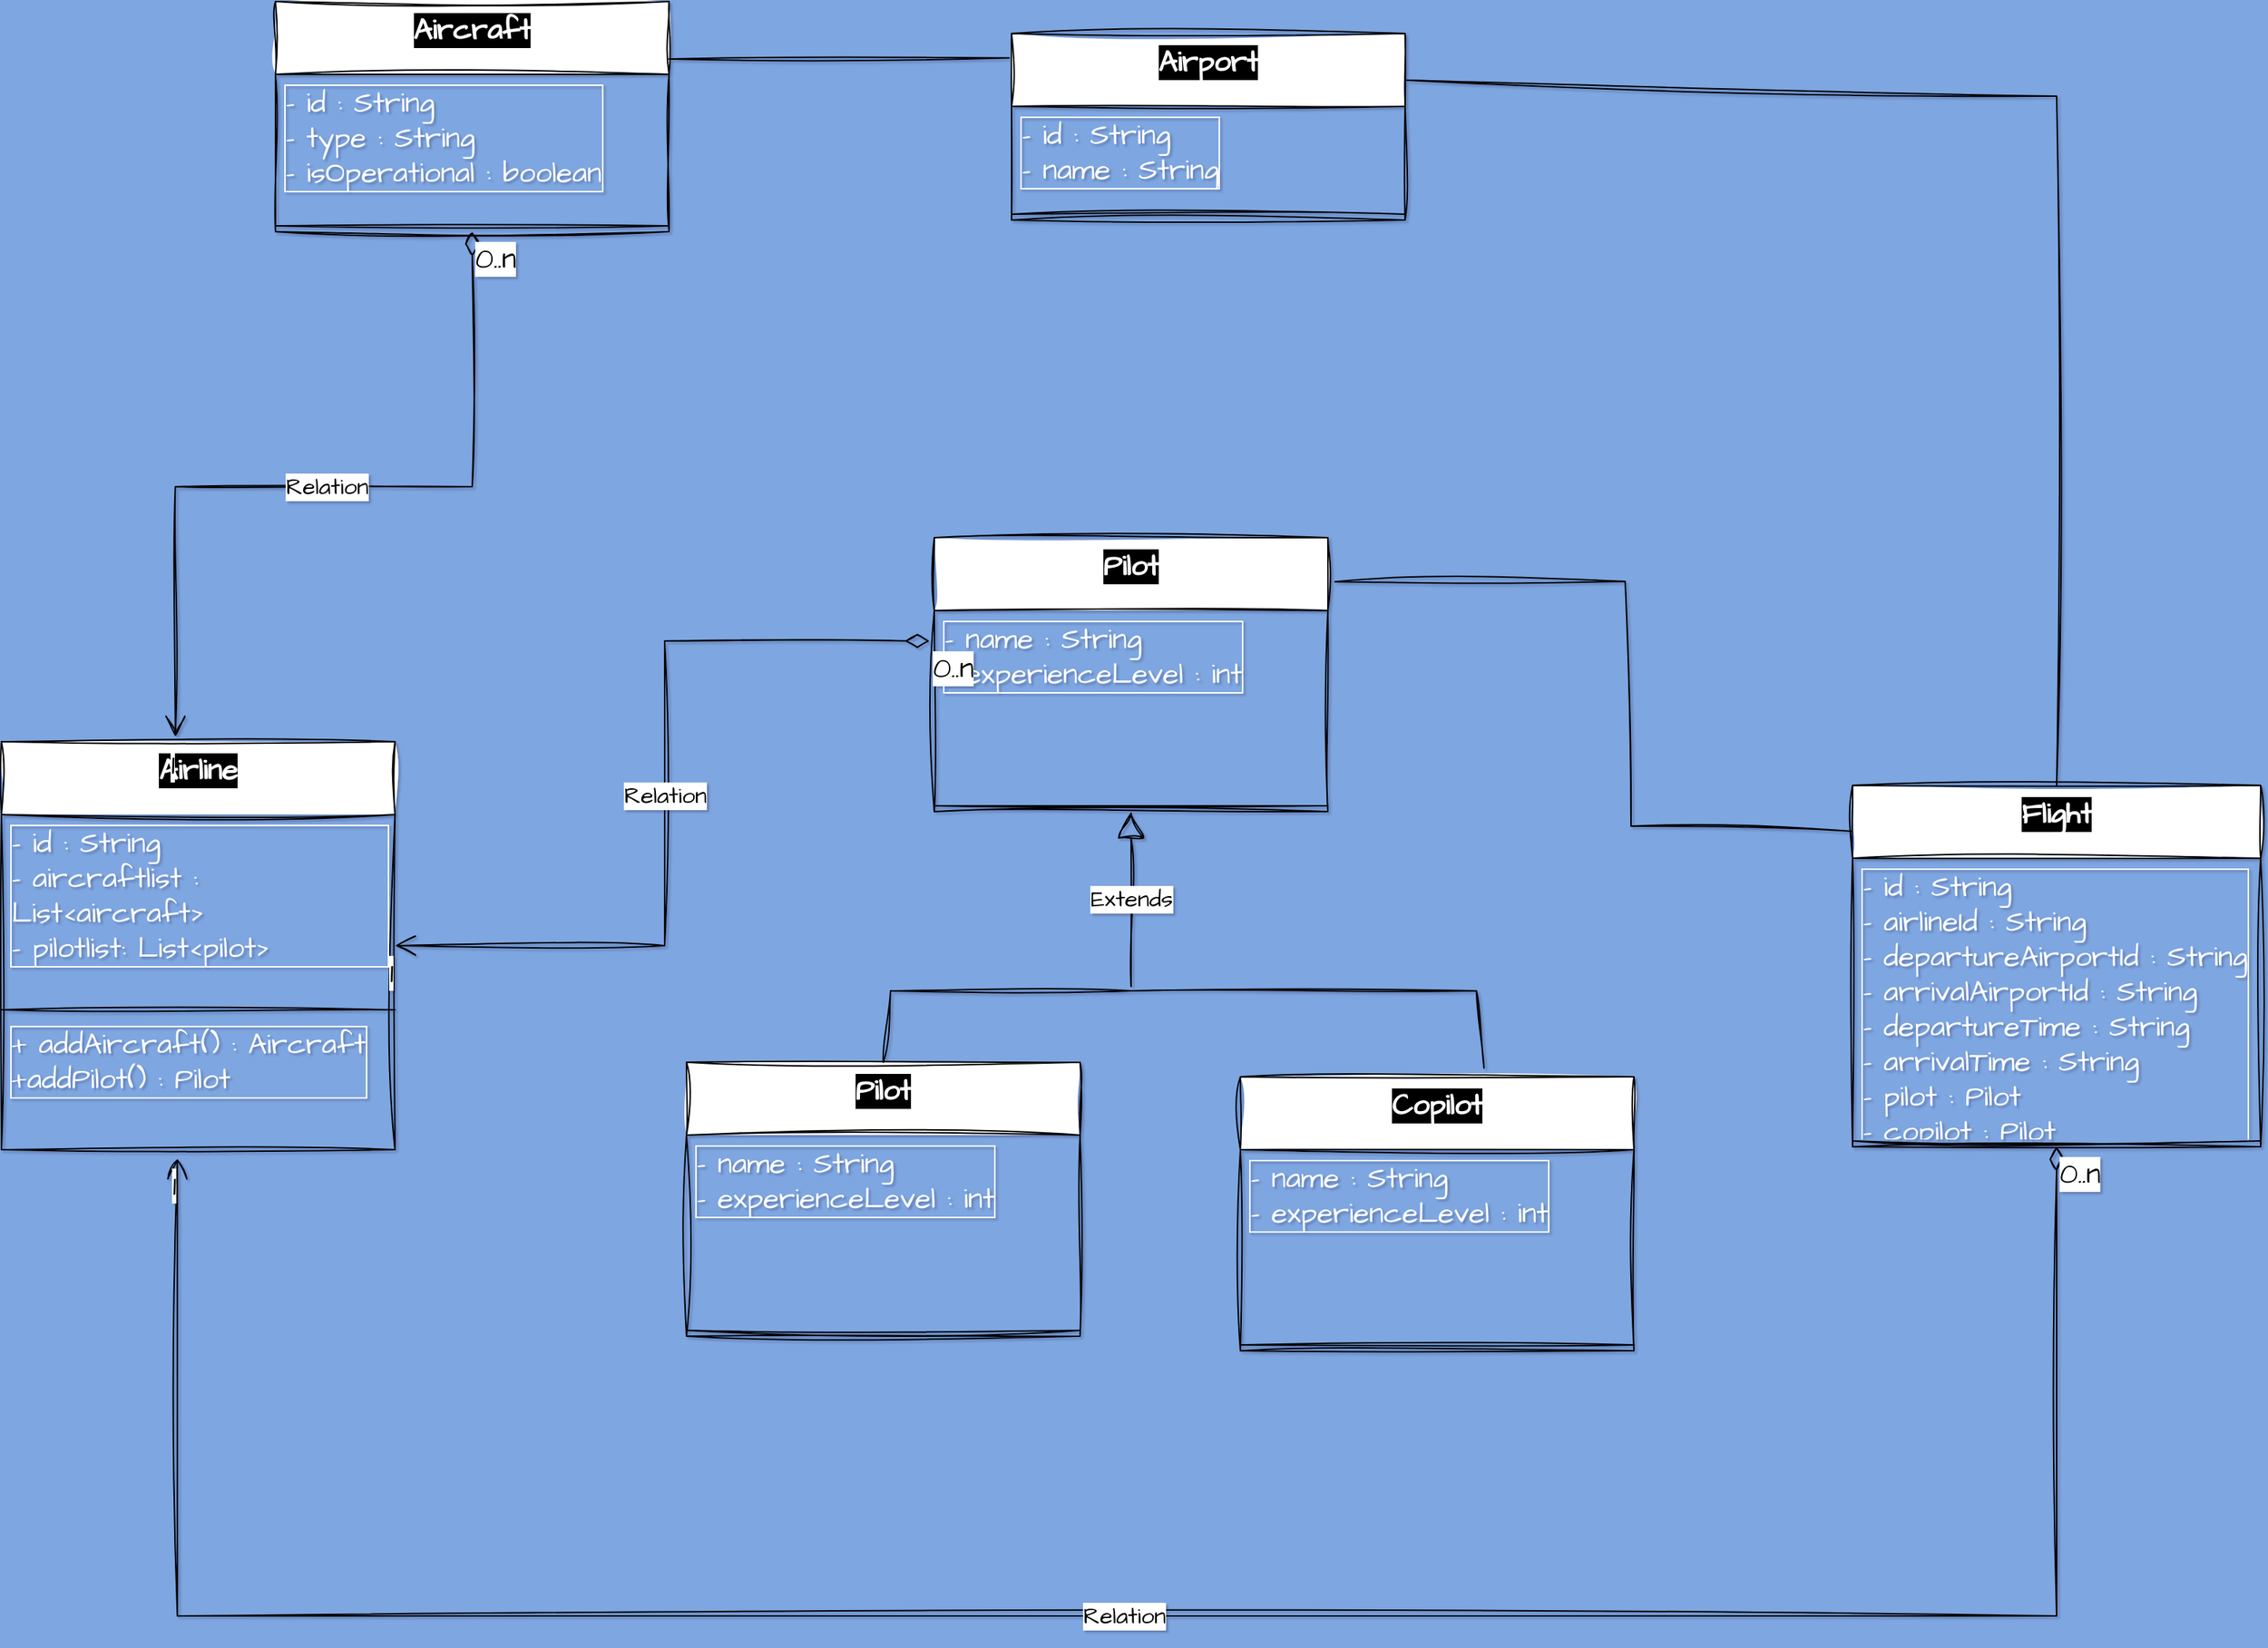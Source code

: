 <mxfile version="21.2.8" type="device">
  <diagram name="Sayfa -1" id="S1jp6GEJ8gERdX0GysWk">
    <mxGraphModel dx="1909" dy="3064" grid="0" gridSize="10" guides="1" tooltips="1" connect="1" arrows="1" fold="1" page="1" pageScale="1" pageWidth="1200" pageHeight="1920" background="#7EA6E0" math="0" shadow="1">
      <root>
        <mxCell id="0" />
        <mxCell id="1" parent="0" />
        <mxCell id="8kLscawymL-RXYPnIVef-6" value="Aircraft" style="swimlane;fontStyle=1;align=center;verticalAlign=top;childLayout=stackLayout;horizontal=1;startSize=50;horizontalStack=0;resizeParent=1;resizeParentMax=0;resizeLast=0;collapsible=1;marginBottom=0;whiteSpace=wrap;html=1;sketch=1;hachureGap=4;jiggle=2;curveFitting=1;fontFamily=Architects Daughter;fontSource=https%3A%2F%2Ffonts.googleapis.com%2Fcss%3Ffamily%3DArchitects%2BDaughter;fontSize=20;labelBackgroundColor=#000000;labelBorderColor=#FFFFFF;fontColor=#FFFFFF;" parent="1" vertex="1">
          <mxGeometry x="548" y="-118" width="270" height="158" as="geometry" />
        </mxCell>
        <mxCell id="8kLscawymL-RXYPnIVef-7" value="- id : String&lt;br&gt;- type : String&lt;br&gt;- isOperational : boolean" style="text;strokeColor=none;fillColor=none;align=left;verticalAlign=top;spacingLeft=4;spacingRight=4;overflow=hidden;rotatable=0;points=[[0,0.5],[1,0.5]];portConstraint=eastwest;whiteSpace=wrap;html=1;fontSize=20;fontFamily=Architects Daughter;fontColor=#FFFFFF;labelBackgroundColor=none;labelBorderColor=#FFFFFF;" parent="8kLscawymL-RXYPnIVef-6" vertex="1">
          <mxGeometry y="50" width="270" height="100" as="geometry" />
        </mxCell>
        <mxCell id="8kLscawymL-RXYPnIVef-8" value="" style="line;strokeWidth=1;fillColor=none;align=left;verticalAlign=middle;spacingTop=-1;spacingLeft=3;spacingRight=3;rotatable=0;labelPosition=right;points=[];portConstraint=eastwest;strokeColor=inherit;sketch=1;hachureGap=4;jiggle=2;curveFitting=1;fontFamily=Architects Daughter;fontSource=https%3A%2F%2Ffonts.googleapis.com%2Fcss%3Ffamily%3DArchitects%2BDaughter;fontSize=20;" parent="8kLscawymL-RXYPnIVef-6" vertex="1">
          <mxGeometry y="150" width="270" height="8" as="geometry" />
        </mxCell>
        <mxCell id="ttVohJ3sX3taEVBYRChx-1" value="Airline" style="swimlane;fontStyle=1;align=center;verticalAlign=top;childLayout=stackLayout;horizontal=1;startSize=50;horizontalStack=0;resizeParent=1;resizeParentMax=0;resizeLast=0;collapsible=1;marginBottom=0;whiteSpace=wrap;html=1;sketch=1;hachureGap=4;jiggle=2;curveFitting=1;fontFamily=Architects Daughter;fontSource=https%3A%2F%2Ffonts.googleapis.com%2Fcss%3Ffamily%3DArchitects%2BDaughter;fontSize=20;labelBackgroundColor=#000000;labelBorderColor=#FFFFFF;fontColor=#FFFFFF;" vertex="1" parent="1">
          <mxGeometry x="360" y="390" width="270" height="280" as="geometry" />
        </mxCell>
        <mxCell id="ttVohJ3sX3taEVBYRChx-2" value="- id : String&lt;br&gt;- aircraftlist : List&amp;lt;aircraft&amp;gt;&lt;br&gt;- pilotlist: List&amp;lt;pilot&amp;gt;" style="text;strokeColor=none;fillColor=none;align=left;verticalAlign=top;spacingLeft=4;spacingRight=4;overflow=hidden;rotatable=0;points=[[0,0.5],[1,0.5]];portConstraint=eastwest;whiteSpace=wrap;html=1;fontSize=20;fontFamily=Architects Daughter;fontColor=#FFFFFF;labelBackgroundColor=none;labelBorderColor=#FFFFFF;" vertex="1" parent="ttVohJ3sX3taEVBYRChx-1">
          <mxGeometry y="50" width="270" height="130" as="geometry" />
        </mxCell>
        <mxCell id="ttVohJ3sX3taEVBYRChx-3" value="" style="line;strokeWidth=1;fillColor=none;align=left;verticalAlign=middle;spacingTop=-1;spacingLeft=3;spacingRight=3;rotatable=0;labelPosition=right;points=[];portConstraint=eastwest;strokeColor=inherit;sketch=1;hachureGap=4;jiggle=2;curveFitting=1;fontFamily=Architects Daughter;fontSource=https%3A%2F%2Ffonts.googleapis.com%2Fcss%3Ffamily%3DArchitects%2BDaughter;fontSize=20;" vertex="1" parent="ttVohJ3sX3taEVBYRChx-1">
          <mxGeometry y="180" width="270" height="8" as="geometry" />
        </mxCell>
        <mxCell id="ttVohJ3sX3taEVBYRChx-4" value="+ addAircraft() : Aircraft&lt;br&gt;+addPilot() : Pilot" style="text;strokeColor=none;fillColor=none;align=left;verticalAlign=top;spacingLeft=4;spacingRight=4;overflow=hidden;rotatable=0;points=[[0,0.5],[1,0.5]];portConstraint=eastwest;whiteSpace=wrap;html=1;fontSize=20;fontFamily=Architects Daughter;fontColor=#FFFFFF;labelBorderColor=#FFFFFF;" vertex="1" parent="ttVohJ3sX3taEVBYRChx-1">
          <mxGeometry y="188" width="270" height="92" as="geometry" />
        </mxCell>
        <mxCell id="ttVohJ3sX3taEVBYRChx-5" value="Airport" style="swimlane;fontStyle=1;align=center;verticalAlign=top;childLayout=stackLayout;horizontal=1;startSize=50;horizontalStack=0;resizeParent=1;resizeParentMax=0;resizeLast=0;collapsible=1;marginBottom=0;whiteSpace=wrap;html=1;sketch=1;hachureGap=4;jiggle=2;curveFitting=1;fontFamily=Architects Daughter;fontSource=https%3A%2F%2Ffonts.googleapis.com%2Fcss%3Ffamily%3DArchitects%2BDaughter;fontSize=20;labelBackgroundColor=#000000;labelBorderColor=#FFFFFF;fontColor=#FFFFFF;" vertex="1" parent="1">
          <mxGeometry x="1053" y="-96" width="270" height="128" as="geometry" />
        </mxCell>
        <mxCell id="ttVohJ3sX3taEVBYRChx-6" value="- id : String&amp;nbsp;&lt;br&gt;- name : String" style="text;strokeColor=none;fillColor=none;align=left;verticalAlign=top;spacingLeft=4;spacingRight=4;overflow=hidden;rotatable=0;points=[[0,0.5],[1,0.5]];portConstraint=eastwest;whiteSpace=wrap;html=1;fontSize=20;fontFamily=Architects Daughter;fontColor=#FFFFFF;labelBackgroundColor=none;labelBorderColor=#FFFFFF;" vertex="1" parent="ttVohJ3sX3taEVBYRChx-5">
          <mxGeometry y="50" width="270" height="70" as="geometry" />
        </mxCell>
        <mxCell id="ttVohJ3sX3taEVBYRChx-7" value="" style="line;strokeWidth=1;fillColor=none;align=left;verticalAlign=middle;spacingTop=-1;spacingLeft=3;spacingRight=3;rotatable=0;labelPosition=right;points=[];portConstraint=eastwest;strokeColor=inherit;sketch=1;hachureGap=4;jiggle=2;curveFitting=1;fontFamily=Architects Daughter;fontSource=https%3A%2F%2Ffonts.googleapis.com%2Fcss%3Ffamily%3DArchitects%2BDaughter;fontSize=20;" vertex="1" parent="ttVohJ3sX3taEVBYRChx-5">
          <mxGeometry y="120" width="270" height="8" as="geometry" />
        </mxCell>
        <mxCell id="ttVohJ3sX3taEVBYRChx-9" value="Flight" style="swimlane;fontStyle=1;align=center;verticalAlign=top;childLayout=stackLayout;horizontal=1;startSize=50;horizontalStack=0;resizeParent=1;resizeParentMax=0;resizeLast=0;collapsible=1;marginBottom=0;whiteSpace=wrap;html=1;sketch=1;hachureGap=4;jiggle=2;curveFitting=1;fontFamily=Architects Daughter;fontSource=https%3A%2F%2Ffonts.googleapis.com%2Fcss%3Ffamily%3DArchitects%2BDaughter;fontSize=20;labelBackgroundColor=#000000;labelBorderColor=#FFFFFF;fontColor=#FFFFFF;" vertex="1" parent="1">
          <mxGeometry x="1630" y="420" width="280" height="248" as="geometry" />
        </mxCell>
        <mxCell id="ttVohJ3sX3taEVBYRChx-10" value="- id : String&lt;br&gt;- airlineId : String&lt;br&gt;- departureAirportId : String&lt;br&gt;- arrivalAirportId : String&lt;br&gt;- departureTime : String&lt;br&gt;- arrivalTime : String&lt;br&gt;- pilot : Pilot&lt;br&gt;- copilot : Pilot" style="text;strokeColor=none;fillColor=none;align=left;verticalAlign=top;spacingLeft=4;spacingRight=4;overflow=hidden;rotatable=0;points=[[0,0.5],[1,0.5]];portConstraint=eastwest;whiteSpace=wrap;html=1;fontSize=20;fontFamily=Architects Daughter;fontColor=#FFFFFF;labelBackgroundColor=none;labelBorderColor=#FFFFFF;" vertex="1" parent="ttVohJ3sX3taEVBYRChx-9">
          <mxGeometry y="50" width="280" height="190" as="geometry" />
        </mxCell>
        <mxCell id="ttVohJ3sX3taEVBYRChx-11" value="" style="line;strokeWidth=1;fillColor=none;align=left;verticalAlign=middle;spacingTop=-1;spacingLeft=3;spacingRight=3;rotatable=0;labelPosition=right;points=[];portConstraint=eastwest;strokeColor=inherit;sketch=1;hachureGap=4;jiggle=2;curveFitting=1;fontFamily=Architects Daughter;fontSource=https%3A%2F%2Ffonts.googleapis.com%2Fcss%3Ffamily%3DArchitects%2BDaughter;fontSize=20;" vertex="1" parent="ttVohJ3sX3taEVBYRChx-9">
          <mxGeometry y="240" width="280" height="8" as="geometry" />
        </mxCell>
        <mxCell id="ttVohJ3sX3taEVBYRChx-13" value="Pilot" style="swimlane;fontStyle=1;align=center;verticalAlign=top;childLayout=stackLayout;horizontal=1;startSize=50;horizontalStack=0;resizeParent=1;resizeParentMax=0;resizeLast=0;collapsible=1;marginBottom=0;whiteSpace=wrap;html=1;sketch=1;hachureGap=4;jiggle=2;curveFitting=1;fontFamily=Architects Daughter;fontSource=https%3A%2F%2Ffonts.googleapis.com%2Fcss%3Ffamily%3DArchitects%2BDaughter;fontSize=20;labelBackgroundColor=#000000;labelBorderColor=#FFFFFF;fontColor=#FFFFFF;" vertex="1" parent="1">
          <mxGeometry x="1000" y="250" width="270" height="188" as="geometry" />
        </mxCell>
        <mxCell id="ttVohJ3sX3taEVBYRChx-14" value="- name : String&amp;nbsp;&lt;br&gt;- experienceLevel : int" style="text;strokeColor=none;fillColor=none;align=left;verticalAlign=top;spacingLeft=4;spacingRight=4;overflow=hidden;rotatable=0;points=[[0,0.5],[1,0.5]];portConstraint=eastwest;whiteSpace=wrap;html=1;fontSize=20;fontFamily=Architects Daughter;fontColor=#FFFFFF;labelBackgroundColor=none;labelBorderColor=#FFFFFF;" vertex="1" parent="ttVohJ3sX3taEVBYRChx-13">
          <mxGeometry y="50" width="270" height="130" as="geometry" />
        </mxCell>
        <mxCell id="ttVohJ3sX3taEVBYRChx-15" value="" style="line;strokeWidth=1;fillColor=none;align=left;verticalAlign=middle;spacingTop=-1;spacingLeft=3;spacingRight=3;rotatable=0;labelPosition=right;points=[];portConstraint=eastwest;strokeColor=inherit;sketch=1;hachureGap=4;jiggle=2;curveFitting=1;fontFamily=Architects Daughter;fontSource=https%3A%2F%2Ffonts.googleapis.com%2Fcss%3Ffamily%3DArchitects%2BDaughter;fontSize=20;" vertex="1" parent="ttVohJ3sX3taEVBYRChx-13">
          <mxGeometry y="180" width="270" height="8" as="geometry" />
        </mxCell>
        <mxCell id="ttVohJ3sX3taEVBYRChx-17" value="Pilot" style="swimlane;fontStyle=1;align=center;verticalAlign=top;childLayout=stackLayout;horizontal=1;startSize=50;horizontalStack=0;resizeParent=1;resizeParentMax=0;resizeLast=0;collapsible=1;marginBottom=0;whiteSpace=wrap;html=1;sketch=1;hachureGap=4;jiggle=2;curveFitting=1;fontFamily=Architects Daughter;fontSource=https%3A%2F%2Ffonts.googleapis.com%2Fcss%3Ffamily%3DArchitects%2BDaughter;fontSize=20;labelBackgroundColor=#000000;labelBorderColor=#FFFFFF;fontColor=#FFFFFF;" vertex="1" parent="1">
          <mxGeometry x="830" y="610" width="270" height="188" as="geometry" />
        </mxCell>
        <mxCell id="ttVohJ3sX3taEVBYRChx-18" value="- name : String&amp;nbsp;&lt;br&gt;- experienceLevel : int" style="text;strokeColor=none;fillColor=none;align=left;verticalAlign=top;spacingLeft=4;spacingRight=4;overflow=hidden;rotatable=0;points=[[0,0.5],[1,0.5]];portConstraint=eastwest;whiteSpace=wrap;html=1;fontSize=20;fontFamily=Architects Daughter;fontColor=#FFFFFF;labelBackgroundColor=none;labelBorderColor=#FFFFFF;" vertex="1" parent="ttVohJ3sX3taEVBYRChx-17">
          <mxGeometry y="50" width="270" height="130" as="geometry" />
        </mxCell>
        <mxCell id="ttVohJ3sX3taEVBYRChx-19" value="" style="line;strokeWidth=1;fillColor=none;align=left;verticalAlign=middle;spacingTop=-1;spacingLeft=3;spacingRight=3;rotatable=0;labelPosition=right;points=[];portConstraint=eastwest;strokeColor=inherit;sketch=1;hachureGap=4;jiggle=2;curveFitting=1;fontFamily=Architects Daughter;fontSource=https%3A%2F%2Ffonts.googleapis.com%2Fcss%3Ffamily%3DArchitects%2BDaughter;fontSize=20;" vertex="1" parent="ttVohJ3sX3taEVBYRChx-17">
          <mxGeometry y="180" width="270" height="8" as="geometry" />
        </mxCell>
        <mxCell id="ttVohJ3sX3taEVBYRChx-20" value="Copilot" style="swimlane;fontStyle=1;align=center;verticalAlign=top;childLayout=stackLayout;horizontal=1;startSize=50;horizontalStack=0;resizeParent=1;resizeParentMax=0;resizeLast=0;collapsible=1;marginBottom=0;whiteSpace=wrap;html=1;sketch=1;hachureGap=4;jiggle=2;curveFitting=1;fontFamily=Architects Daughter;fontSource=https%3A%2F%2Ffonts.googleapis.com%2Fcss%3Ffamily%3DArchitects%2BDaughter;fontSize=20;labelBackgroundColor=#000000;labelBorderColor=#FFFFFF;fontColor=#FFFFFF;" vertex="1" parent="1">
          <mxGeometry x="1210" y="620" width="270" height="188" as="geometry" />
        </mxCell>
        <mxCell id="ttVohJ3sX3taEVBYRChx-21" value="- name : String&amp;nbsp;&lt;br&gt;- experienceLevel : int" style="text;strokeColor=none;fillColor=none;align=left;verticalAlign=top;spacingLeft=4;spacingRight=4;overflow=hidden;rotatable=0;points=[[0,0.5],[1,0.5]];portConstraint=eastwest;whiteSpace=wrap;html=1;fontSize=20;fontFamily=Architects Daughter;fontColor=#FFFFFF;labelBackgroundColor=none;labelBorderColor=#FFFFFF;" vertex="1" parent="ttVohJ3sX3taEVBYRChx-20">
          <mxGeometry y="50" width="270" height="130" as="geometry" />
        </mxCell>
        <mxCell id="ttVohJ3sX3taEVBYRChx-22" value="" style="line;strokeWidth=1;fillColor=none;align=left;verticalAlign=middle;spacingTop=-1;spacingLeft=3;spacingRight=3;rotatable=0;labelPosition=right;points=[];portConstraint=eastwest;strokeColor=inherit;sketch=1;hachureGap=4;jiggle=2;curveFitting=1;fontFamily=Architects Daughter;fontSource=https%3A%2F%2Ffonts.googleapis.com%2Fcss%3Ffamily%3DArchitects%2BDaughter;fontSize=20;" vertex="1" parent="ttVohJ3sX3taEVBYRChx-20">
          <mxGeometry y="180" width="270" height="8" as="geometry" />
        </mxCell>
        <mxCell id="ttVohJ3sX3taEVBYRChx-24" value="Relation" style="endArrow=open;html=1;endSize=12;startArrow=diamondThin;startSize=14;startFill=0;edgeStyle=orthogonalEdgeStyle;rounded=0;sketch=1;hachureGap=4;jiggle=2;curveFitting=1;fontFamily=Architects Daughter;fontSource=https%3A%2F%2Ffonts.googleapis.com%2Fcss%3Ffamily%3DArchitects%2BDaughter;fontSize=16;exitX=-0.012;exitY=0.161;exitDx=0;exitDy=0;exitPerimeter=0;" edge="1" parent="1" source="ttVohJ3sX3taEVBYRChx-14" target="ttVohJ3sX3taEVBYRChx-1">
          <mxGeometry relative="1" as="geometry">
            <mxPoint x="675" y="955" as="sourcePoint" />
            <mxPoint x="763" y="823" as="targetPoint" />
          </mxGeometry>
        </mxCell>
        <mxCell id="ttVohJ3sX3taEVBYRChx-25" value="0..n" style="edgeLabel;resizable=0;html=1;align=left;verticalAlign=top;sketch=1;hachureGap=4;jiggle=2;curveFitting=1;fontFamily=Architects Daughter;fontSource=https%3A%2F%2Ffonts.googleapis.com%2Fcss%3Ffamily%3DArchitects%2BDaughter;fontSize=20;" connectable="0" vertex="1" parent="ttVohJ3sX3taEVBYRChx-24">
          <mxGeometry x="-1" relative="1" as="geometry" />
        </mxCell>
        <mxCell id="ttVohJ3sX3taEVBYRChx-26" value="1" style="edgeLabel;resizable=0;html=1;align=right;verticalAlign=top;sketch=1;hachureGap=4;jiggle=2;curveFitting=1;fontFamily=Architects Daughter;fontSource=https%3A%2F%2Ffonts.googleapis.com%2Fcss%3Ffamily%3DArchitects%2BDaughter;fontSize=20;" connectable="0" vertex="1" parent="ttVohJ3sX3taEVBYRChx-24">
          <mxGeometry x="1" relative="1" as="geometry" />
        </mxCell>
        <mxCell id="ttVohJ3sX3taEVBYRChx-27" value="Extends" style="endArrow=block;endSize=16;endFill=0;html=1;rounded=0;sketch=1;hachureGap=4;jiggle=2;curveFitting=1;fontFamily=Architects Daughter;fontSource=https%3A%2F%2Ffonts.googleapis.com%2Fcss%3Ffamily%3DArchitects%2BDaughter;fontSize=16;entryX=0.5;entryY=1;entryDx=0;entryDy=0;" edge="1" parent="1" target="ttVohJ3sX3taEVBYRChx-13">
          <mxGeometry width="160" relative="1" as="geometry">
            <mxPoint x="1135" y="558" as="sourcePoint" />
            <mxPoint x="1211" y="493" as="targetPoint" />
          </mxGeometry>
        </mxCell>
        <mxCell id="ttVohJ3sX3taEVBYRChx-30" value="" style="endArrow=none;html=1;rounded=0;sketch=1;hachureGap=4;jiggle=2;curveFitting=1;fontFamily=Architects Daughter;fontSource=https%3A%2F%2Ffonts.googleapis.com%2Fcss%3Ffamily%3DArchitects%2BDaughter;fontSize=16;entryX=-0.002;entryY=0.127;entryDx=0;entryDy=0;entryPerimeter=0;exitX=1.018;exitY=0.161;exitDx=0;exitDy=0;exitPerimeter=0;" edge="1" parent="1" source="ttVohJ3sX3taEVBYRChx-13" target="ttVohJ3sX3taEVBYRChx-9">
          <mxGeometry relative="1" as="geometry">
            <mxPoint x="1191" y="424" as="sourcePoint" />
            <mxPoint x="1351" y="424" as="targetPoint" />
            <Array as="points">
              <mxPoint x="1474" y="280" />
              <mxPoint x="1478" y="448" />
            </Array>
          </mxGeometry>
        </mxCell>
        <mxCell id="ttVohJ3sX3taEVBYRChx-31" value="" style="endArrow=none;html=1;rounded=0;sketch=1;hachureGap=4;jiggle=2;curveFitting=1;fontFamily=Architects Daughter;fontSource=https%3A%2F%2Ffonts.googleapis.com%2Fcss%3Ffamily%3DArchitects%2BDaughter;fontSize=16;exitX=0.5;exitY=0;exitDx=0;exitDy=0;entryX=0.619;entryY=-0.032;entryDx=0;entryDy=0;entryPerimeter=0;" edge="1" parent="1" source="ttVohJ3sX3taEVBYRChx-17" target="ttVohJ3sX3taEVBYRChx-20">
          <mxGeometry relative="1" as="geometry">
            <mxPoint x="1191" y="424" as="sourcePoint" />
            <mxPoint x="1351" y="424" as="targetPoint" />
            <Array as="points">
              <mxPoint x="970" y="561" />
              <mxPoint x="1135" y="561" />
              <mxPoint x="1372" y="561" />
            </Array>
          </mxGeometry>
        </mxCell>
        <mxCell id="ttVohJ3sX3taEVBYRChx-32" value="Relation" style="endArrow=open;html=1;endSize=12;startArrow=diamondThin;startSize=14;startFill=0;edgeStyle=orthogonalEdgeStyle;rounded=0;sketch=1;hachureGap=4;jiggle=2;curveFitting=1;fontFamily=Architects Daughter;fontSource=https%3A%2F%2Ffonts.googleapis.com%2Fcss%3Ffamily%3DArchitects%2BDaughter;fontSize=16;exitX=0.5;exitY=1;exitDx=0;exitDy=0;entryX=0.442;entryY=-0.012;entryDx=0;entryDy=0;entryPerimeter=0;" edge="1" parent="1" source="8kLscawymL-RXYPnIVef-6" target="ttVohJ3sX3taEVBYRChx-1">
          <mxGeometry relative="1" as="geometry">
            <mxPoint x="1035" y="110" as="sourcePoint" />
            <mxPoint x="622" y="197" as="targetPoint" />
          </mxGeometry>
        </mxCell>
        <mxCell id="ttVohJ3sX3taEVBYRChx-33" value="0..n" style="edgeLabel;resizable=0;html=1;align=left;verticalAlign=top;sketch=1;hachureGap=4;jiggle=2;curveFitting=1;fontFamily=Architects Daughter;fontSource=https%3A%2F%2Ffonts.googleapis.com%2Fcss%3Ffamily%3DArchitects%2BDaughter;fontSize=20;" connectable="0" vertex="1" parent="ttVohJ3sX3taEVBYRChx-32">
          <mxGeometry x="-1" relative="1" as="geometry" />
        </mxCell>
        <mxCell id="ttVohJ3sX3taEVBYRChx-34" value="1" style="edgeLabel;resizable=0;html=1;align=right;verticalAlign=top;sketch=1;hachureGap=4;jiggle=2;curveFitting=1;fontFamily=Architects Daughter;fontSource=https%3A%2F%2Ffonts.googleapis.com%2Fcss%3Ffamily%3DArchitects%2BDaughter;fontSize=20;" connectable="0" vertex="1" parent="ttVohJ3sX3taEVBYRChx-32">
          <mxGeometry x="1" relative="1" as="geometry" />
        </mxCell>
        <mxCell id="ttVohJ3sX3taEVBYRChx-39" value="Relation" style="endArrow=open;html=1;endSize=12;startArrow=diamondThin;startSize=14;startFill=0;edgeStyle=orthogonalEdgeStyle;rounded=0;sketch=1;hachureGap=4;jiggle=2;curveFitting=1;fontFamily=Architects Daughter;fontSource=https%3A%2F%2Ffonts.googleapis.com%2Fcss%3Ffamily%3DArchitects%2BDaughter;fontSize=16;entryX=0.447;entryY=1.065;entryDx=0;entryDy=0;entryPerimeter=0;" edge="1" parent="1" source="ttVohJ3sX3taEVBYRChx-11" target="ttVohJ3sX3taEVBYRChx-4">
          <mxGeometry relative="1" as="geometry">
            <mxPoint x="1169" y="673" as="sourcePoint" />
            <mxPoint x="444" y="976" as="targetPoint" />
            <Array as="points">
              <mxPoint x="1770" y="990" />
              <mxPoint x="481" y="990" />
            </Array>
          </mxGeometry>
        </mxCell>
        <mxCell id="ttVohJ3sX3taEVBYRChx-40" value="0..n" style="edgeLabel;resizable=0;html=1;align=left;verticalAlign=top;sketch=1;hachureGap=4;jiggle=2;curveFitting=1;fontFamily=Architects Daughter;fontSource=https%3A%2F%2Ffonts.googleapis.com%2Fcss%3Ffamily%3DArchitects%2BDaughter;fontSize=20;" connectable="0" vertex="1" parent="ttVohJ3sX3taEVBYRChx-39">
          <mxGeometry x="-1" relative="1" as="geometry" />
        </mxCell>
        <mxCell id="ttVohJ3sX3taEVBYRChx-41" value="1" style="edgeLabel;resizable=0;html=1;align=right;verticalAlign=top;sketch=1;hachureGap=4;jiggle=2;curveFitting=1;fontFamily=Architects Daughter;fontSource=https%3A%2F%2Ffonts.googleapis.com%2Fcss%3Ffamily%3DArchitects%2BDaughter;fontSize=20;" connectable="0" vertex="1" parent="ttVohJ3sX3taEVBYRChx-39">
          <mxGeometry x="1" relative="1" as="geometry" />
        </mxCell>
        <mxCell id="ttVohJ3sX3taEVBYRChx-42" value="" style="endArrow=none;html=1;rounded=0;sketch=1;hachureGap=4;jiggle=2;curveFitting=1;fontFamily=Architects Daughter;fontSource=https%3A%2F%2Ffonts.googleapis.com%2Fcss%3Ffamily%3DArchitects%2BDaughter;fontSize=16;entryX=-0.006;entryY=0.131;entryDx=0;entryDy=0;entryPerimeter=0;exitX=1;exitY=0.25;exitDx=0;exitDy=0;" edge="1" parent="1" source="8kLscawymL-RXYPnIVef-6" target="ttVohJ3sX3taEVBYRChx-5">
          <mxGeometry relative="1" as="geometry">
            <mxPoint x="1169" y="309" as="sourcePoint" />
            <mxPoint x="1329" y="309" as="targetPoint" />
          </mxGeometry>
        </mxCell>
        <mxCell id="ttVohJ3sX3taEVBYRChx-43" value="" style="endArrow=none;html=1;rounded=0;sketch=1;hachureGap=4;jiggle=2;curveFitting=1;fontFamily=Architects Daughter;fontSource=https%3A%2F%2Ffonts.googleapis.com%2Fcss%3Ffamily%3DArchitects%2BDaughter;fontSize=16;entryX=1;entryY=0.25;entryDx=0;entryDy=0;exitX=0.5;exitY=0;exitDx=0;exitDy=0;" edge="1" parent="1" source="ttVohJ3sX3taEVBYRChx-9" target="ttVohJ3sX3taEVBYRChx-5">
          <mxGeometry relative="1" as="geometry">
            <mxPoint x="1823" y="-64" as="sourcePoint" />
            <mxPoint x="1329" y="309" as="targetPoint" />
            <Array as="points">
              <mxPoint x="1770" y="-53" />
            </Array>
          </mxGeometry>
        </mxCell>
      </root>
    </mxGraphModel>
  </diagram>
</mxfile>

